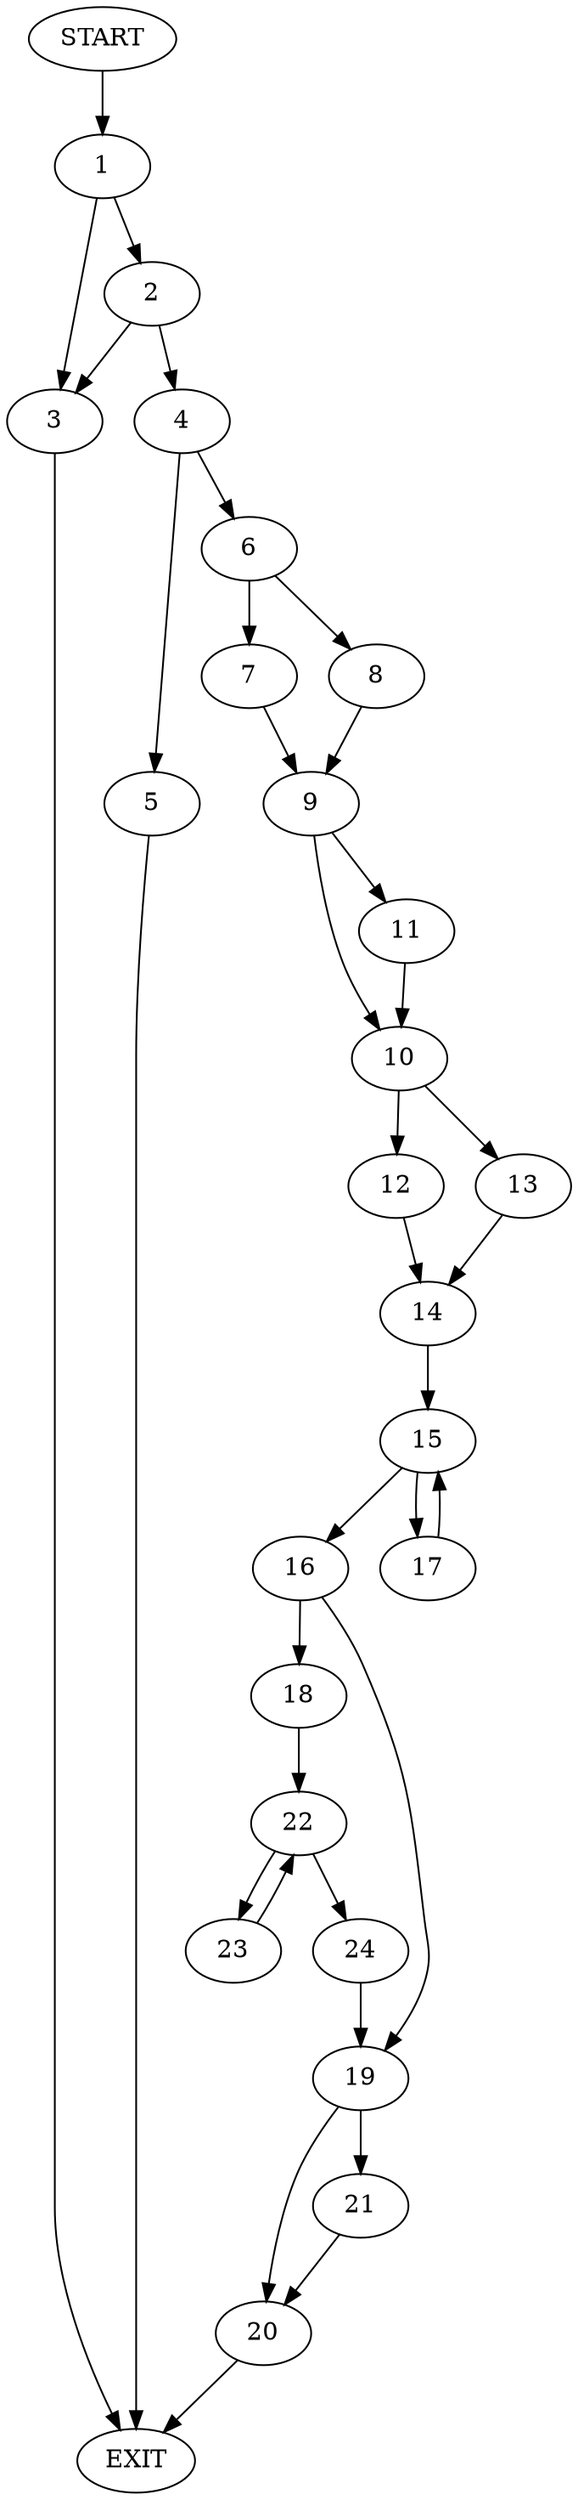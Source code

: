 digraph {
0 [label="START"]
25 [label="EXIT"]
0 -> 1
1 -> 2
1 -> 3
3 -> 25
2 -> 4
2 -> 3
4 -> 5
4 -> 6
6 -> 7
6 -> 8
5 -> 25
7 -> 9
8 -> 9
9 -> 10
9 -> 11
10 -> 12
10 -> 13
11 -> 10
13 -> 14
12 -> 14
14 -> 15
15 -> 16
15 -> 17
17 -> 15
16 -> 18
16 -> 19
19 -> 20
19 -> 21
18 -> 22
22 -> 23
22 -> 24
23 -> 22
24 -> 19
21 -> 20
20 -> 25
}
